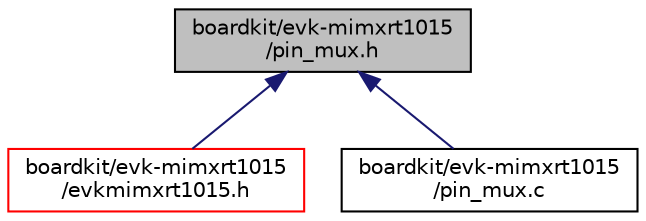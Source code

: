 digraph "boardkit/evk-mimxrt1015/pin_mux.h"
{
  edge [fontname="Helvetica",fontsize="10",labelfontname="Helvetica",labelfontsize="10"];
  node [fontname="Helvetica",fontsize="10",shape=record];
  Node1 [label="boardkit/evk-mimxrt1015\l/pin_mux.h",height=0.2,width=0.4,color="black", fillcolor="grey75", style="filled", fontcolor="black"];
  Node1 -> Node2 [dir="back",color="midnightblue",fontsize="10",style="solid",fontname="Helvetica"];
  Node2 [label="boardkit/evk-mimxrt1015\l/evkmimxrt1015.h",height=0.2,width=0.4,color="red", fillcolor="white", style="filled",URL="$evkmimxrt1015_8h.html",tooltip="The evkmimxrt1015.h file defines GPIO pin mappings for evkmimxrt1015 board. "];
  Node1 -> Node5 [dir="back",color="midnightblue",fontsize="10",style="solid",fontname="Helvetica"];
  Node5 [label="boardkit/evk-mimxrt1015\l/pin_mux.c",height=0.2,width=0.4,color="black", fillcolor="white", style="filled",URL="$evk-mimxrt1015_2pin__mux_8c.html"];
}
